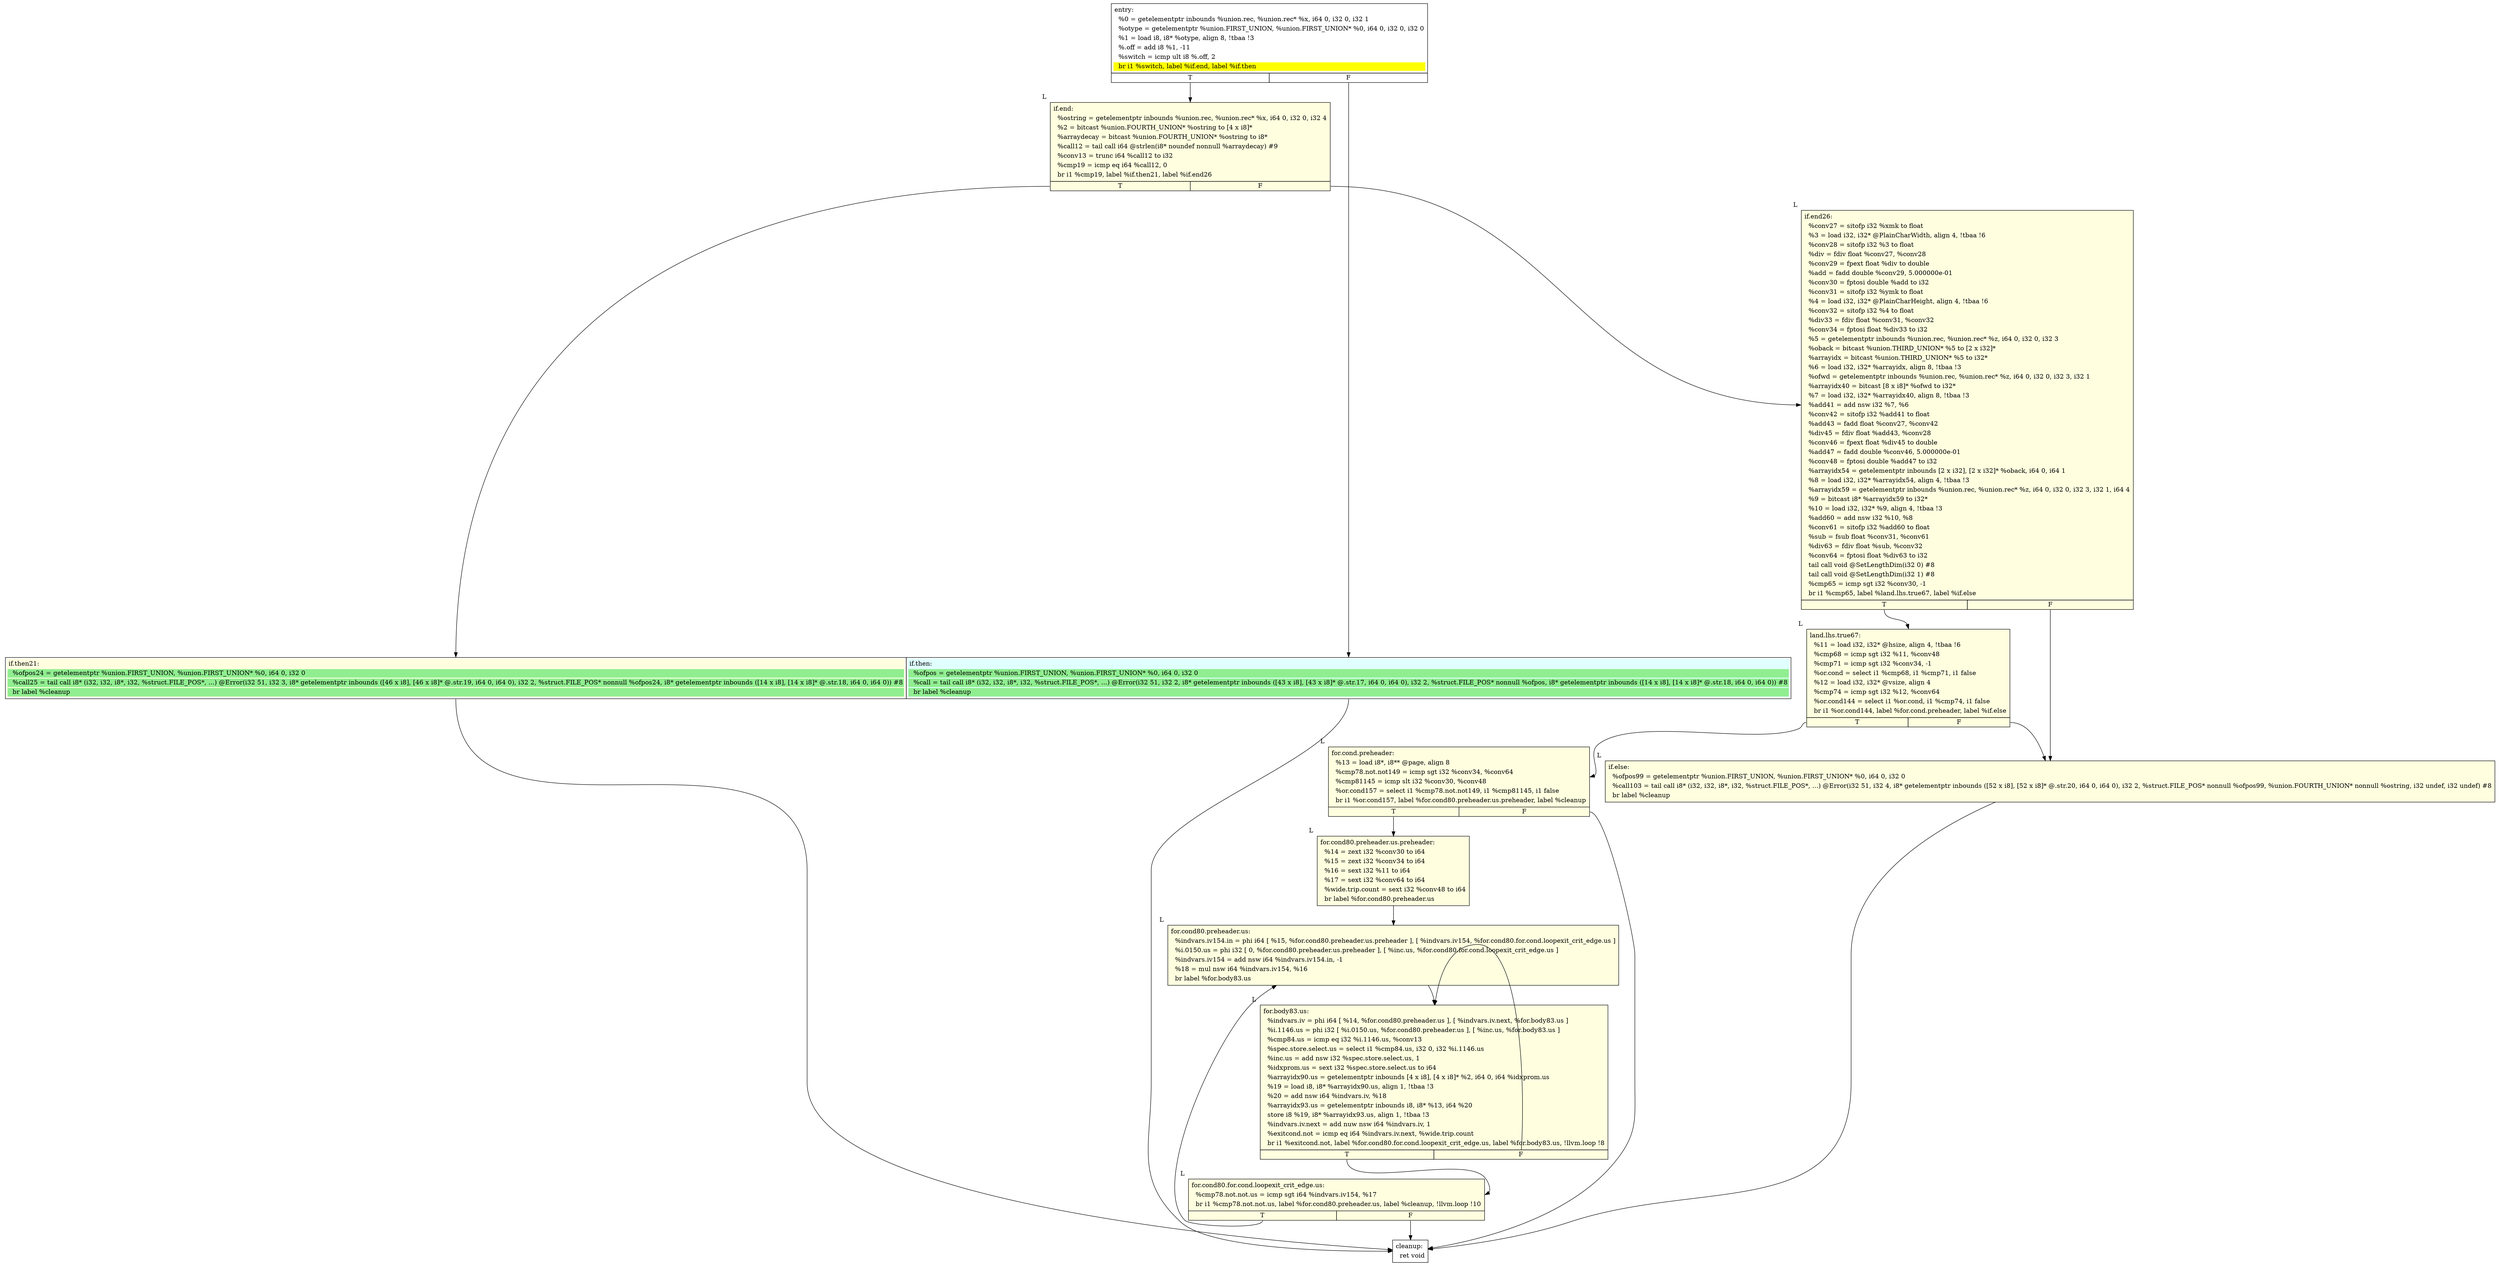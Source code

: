 digraph {
m_bb0 [shape = none, label  = <<table border="0" cellspacing="0">
<tr><td port="f1" border="1" colspan="2"><table bgcolor="LightYellow" border="0">
<tr><td align="left">if.then21:</td></tr>
<tr><td bgcolor="lightgreen" align="left">  %ofpos24 = getelementptr %union.FIRST_UNION, %union.FIRST_UNION* %0, i64 0, i32 0</td></tr>
<tr><td bgcolor="lightgreen" align="left">  %call25 = tail call i8* (i32, i32, i8*, i32, %struct.FILE_POS*, ...) @Error(i32 51, i32 3, i8* getelementptr inbounds ([46 x i8], [46 x i8]* @.str.19, i64 0, i64 0), i32 2, %struct.FILE_POS* nonnull %ofpos24, i8* getelementptr inbounds ([14 x i8], [14 x i8]* @.str.18, i64 0, i64 0)) #8</td></tr>
<tr><td bgcolor="lightgreen" align="left">  br label %cleanup</td></tr>
</table>
</td>
<td port="f2" border="1" colspan="2"><table bgcolor="LightCyan" border="0">
<tr><td align="left">if.then:</td></tr>
<tr><td bgcolor="lightgreen" align="left">  %ofpos = getelementptr %union.FIRST_UNION, %union.FIRST_UNION* %0, i64 0, i32 0</td></tr>
<tr><td bgcolor="lightgreen" align="left">  %call = tail call i8* (i32, i32, i8*, i32, %struct.FILE_POS*, ...) @Error(i32 51, i32 2, i8* getelementptr inbounds ([43 x i8], [43 x i8]* @.str.17, i64 0, i64 0), i32 2, %struct.FILE_POS* nonnull %ofpos, i8* getelementptr inbounds ([14 x i8], [14 x i8]* @.str.18, i64 0, i64 0)) #8</td></tr>
<tr><td bgcolor="lightgreen" align="left">  br label %cleanup</td></tr>
</table>
</td></tr>
</table>> ]
f_bb0 [shape = none, label  = <<table  border="0" cellspacing="0">
<tr><td port="f" border="1" colspan="2"><table border="0">
<tr><td align="left">entry:</td></tr>
<tr><td align="left">  %0 = getelementptr inbounds %union.rec, %union.rec* %x, i64 0, i32 0, i32 1</td></tr>
<tr><td align="left">  %otype = getelementptr %union.FIRST_UNION, %union.FIRST_UNION* %0, i64 0, i32 0, i32 0</td></tr>
<tr><td align="left">  %1 = load i8, i8* %otype, align 8, !tbaa !3</td></tr>
<tr><td align="left">  %.off = add i8 %1, -11</td></tr>
<tr><td align="left">  %switch = icmp ult i8 %.off, 2</td></tr>
<tr><td bgcolor="yellow" align="left">  br i1 %switch, label %if.end, label %if.then</td></tr>
</table>
</td></tr>
<tr><td border="1" port="fT">T</td><td border="1" port="fF">F</td></tr>
</table>> ]
f_bb1 [shape = none,  xlabel="L", label  = <<table  bgcolor="LightYellow"  border="0" cellspacing="0">
<tr><td port="f" border="1" colspan="2"><table border="0">
<tr><td align="left">if.end:</td></tr>
<tr><td align="left">  %ostring = getelementptr inbounds %union.rec, %union.rec* %x, i64 0, i32 0, i32 4</td></tr>
<tr><td align="left">  %2 = bitcast %union.FOURTH_UNION* %ostring to [4 x i8]*</td></tr>
<tr><td align="left">  %arraydecay = bitcast %union.FOURTH_UNION* %ostring to i8*</td></tr>
<tr><td align="left">  %call12 = tail call i64 @strlen(i8* noundef nonnull %arraydecay) #9</td></tr>
<tr><td align="left">  %conv13 = trunc i64 %call12 to i32</td></tr>
<tr><td align="left">  %cmp19 = icmp eq i64 %call12, 0</td></tr>
<tr><td align="left">  br i1 %cmp19, label %if.then21, label %if.end26</td></tr>
</table>
</td></tr>
<tr><td border="1" port="fT">T</td><td border="1" port="fF">F</td></tr>
</table>> ]
f_bb2 [shape = none,  xlabel="L", label  = <<table  bgcolor="LightYellow"  border="0" cellspacing="0">
<tr><td port="f" border="1" colspan="2"><table border="0">
<tr><td align="left">if.end26:</td></tr>
<tr><td align="left">  %conv27 = sitofp i32 %xmk to float</td></tr>
<tr><td align="left">  %3 = load i32, i32* @PlainCharWidth, align 4, !tbaa !6</td></tr>
<tr><td align="left">  %conv28 = sitofp i32 %3 to float</td></tr>
<tr><td align="left">  %div = fdiv float %conv27, %conv28</td></tr>
<tr><td align="left">  %conv29 = fpext float %div to double</td></tr>
<tr><td align="left">  %add = fadd double %conv29, 5.000000e-01</td></tr>
<tr><td align="left">  %conv30 = fptosi double %add to i32</td></tr>
<tr><td align="left">  %conv31 = sitofp i32 %ymk to float</td></tr>
<tr><td align="left">  %4 = load i32, i32* @PlainCharHeight, align 4, !tbaa !6</td></tr>
<tr><td align="left">  %conv32 = sitofp i32 %4 to float</td></tr>
<tr><td align="left">  %div33 = fdiv float %conv31, %conv32</td></tr>
<tr><td align="left">  %conv34 = fptosi float %div33 to i32</td></tr>
<tr><td align="left">  %5 = getelementptr inbounds %union.rec, %union.rec* %z, i64 0, i32 0, i32 3</td></tr>
<tr><td align="left">  %oback = bitcast %union.THIRD_UNION* %5 to [2 x i32]*</td></tr>
<tr><td align="left">  %arrayidx = bitcast %union.THIRD_UNION* %5 to i32*</td></tr>
<tr><td align="left">  %6 = load i32, i32* %arrayidx, align 8, !tbaa !3</td></tr>
<tr><td align="left">  %ofwd = getelementptr inbounds %union.rec, %union.rec* %z, i64 0, i32 0, i32 3, i32 1</td></tr>
<tr><td align="left">  %arrayidx40 = bitcast [8 x i8]* %ofwd to i32*</td></tr>
<tr><td align="left">  %7 = load i32, i32* %arrayidx40, align 8, !tbaa !3</td></tr>
<tr><td align="left">  %add41 = add nsw i32 %7, %6</td></tr>
<tr><td align="left">  %conv42 = sitofp i32 %add41 to float</td></tr>
<tr><td align="left">  %add43 = fadd float %conv27, %conv42</td></tr>
<tr><td align="left">  %div45 = fdiv float %add43, %conv28</td></tr>
<tr><td align="left">  %conv46 = fpext float %div45 to double</td></tr>
<tr><td align="left">  %add47 = fadd double %conv46, 5.000000e-01</td></tr>
<tr><td align="left">  %conv48 = fptosi double %add47 to i32</td></tr>
<tr><td align="left">  %arrayidx54 = getelementptr inbounds [2 x i32], [2 x i32]* %oback, i64 0, i64 1</td></tr>
<tr><td align="left">  %8 = load i32, i32* %arrayidx54, align 4, !tbaa !3</td></tr>
<tr><td align="left">  %arrayidx59 = getelementptr inbounds %union.rec, %union.rec* %z, i64 0, i32 0, i32 3, i32 1, i64 4</td></tr>
<tr><td align="left">  %9 = bitcast i8* %arrayidx59 to i32*</td></tr>
<tr><td align="left">  %10 = load i32, i32* %9, align 4, !tbaa !3</td></tr>
<tr><td align="left">  %add60 = add nsw i32 %10, %8</td></tr>
<tr><td align="left">  %conv61 = sitofp i32 %add60 to float</td></tr>
<tr><td align="left">  %sub = fsub float %conv31, %conv61</td></tr>
<tr><td align="left">  %div63 = fdiv float %sub, %conv32</td></tr>
<tr><td align="left">  %conv64 = fptosi float %div63 to i32</td></tr>
<tr><td align="left">  tail call void @SetLengthDim(i32 0) #8</td></tr>
<tr><td align="left">  tail call void @SetLengthDim(i32 1) #8</td></tr>
<tr><td align="left">  %cmp65 = icmp sgt i32 %conv30, -1</td></tr>
<tr><td align="left">  br i1 %cmp65, label %land.lhs.true67, label %if.else</td></tr>
</table>
</td></tr>
<tr><td border="1" port="fT">T</td><td border="1" port="fF">F</td></tr>
</table>> ]
f_bb3 [shape = none,  xlabel="L", label  = <<table  bgcolor="LightYellow"  border="0" cellspacing="0">
<tr><td port="f" border="1" colspan="2"><table border="0">
<tr><td align="left">land.lhs.true67:</td></tr>
<tr><td align="left">  %11 = load i32, i32* @hsize, align 4, !tbaa !6</td></tr>
<tr><td align="left">  %cmp68 = icmp sgt i32 %11, %conv48</td></tr>
<tr><td align="left">  %cmp71 = icmp sgt i32 %conv34, -1</td></tr>
<tr><td align="left">  %or.cond = select i1 %cmp68, i1 %cmp71, i1 false</td></tr>
<tr><td align="left">  %12 = load i32, i32* @vsize, align 4</td></tr>
<tr><td align="left">  %cmp74 = icmp sgt i32 %12, %conv64</td></tr>
<tr><td align="left">  %or.cond144 = select i1 %or.cond, i1 %cmp74, i1 false</td></tr>
<tr><td align="left">  br i1 %or.cond144, label %for.cond.preheader, label %if.else</td></tr>
</table>
</td></tr>
<tr><td border="1" port="fT">T</td><td border="1" port="fF">F</td></tr>
</table>> ]
f_bb4 [shape = none,  xlabel="L", label  = <<table  bgcolor="LightYellow"  border="0" cellspacing="0">
<tr><td port="f" border="1" colspan="2"><table border="0">
<tr><td align="left">for.cond.preheader:</td></tr>
<tr><td align="left">  %13 = load i8*, i8** @page, align 8</td></tr>
<tr><td align="left">  %cmp78.not.not149 = icmp sgt i32 %conv34, %conv64</td></tr>
<tr><td align="left">  %cmp81145 = icmp slt i32 %conv30, %conv48</td></tr>
<tr><td align="left">  %or.cond157 = select i1 %cmp78.not.not149, i1 %cmp81145, i1 false</td></tr>
<tr><td align="left">  br i1 %or.cond157, label %for.cond80.preheader.us.preheader, label %cleanup</td></tr>
</table>
</td></tr>
<tr><td border="1" port="fT">T</td><td border="1" port="fF">F</td></tr>
</table>> ]
f_bb5 [shape = none,  xlabel="L", label  = <<table  bgcolor="LightYellow"  border="0" cellspacing="0">
<tr><td port="f" border="1"><table border="0">
<tr><td align="left">for.cond80.preheader.us.preheader:</td></tr>
<tr><td align="left">  %14 = zext i32 %conv30 to i64</td></tr>
<tr><td align="left">  %15 = zext i32 %conv34 to i64</td></tr>
<tr><td align="left">  %16 = sext i32 %11 to i64</td></tr>
<tr><td align="left">  %17 = sext i32 %conv64 to i64</td></tr>
<tr><td align="left">  %wide.trip.count = sext i32 %conv48 to i64</td></tr>
<tr><td align="left">  br label %for.cond80.preheader.us</td></tr>
</table>
</td></tr>
</table>> ]
f_bb6 [shape = none,  xlabel="L", label  = <<table  bgcolor="LightYellow"  border="0" cellspacing="0">
<tr><td port="f" border="1"><table border="0">
<tr><td align="left">for.cond80.preheader.us:</td></tr>
<tr><td align="left">  %indvars.iv154.in = phi i64 [ %15, %for.cond80.preheader.us.preheader ], [ %indvars.iv154, %for.cond80.for.cond.loopexit_crit_edge.us ]</td></tr>
<tr><td align="left">  %i.0150.us = phi i32 [ 0, %for.cond80.preheader.us.preheader ], [ %inc.us, %for.cond80.for.cond.loopexit_crit_edge.us ]</td></tr>
<tr><td align="left">  %indvars.iv154 = add nsw i64 %indvars.iv154.in, -1</td></tr>
<tr><td align="left">  %18 = mul nsw i64 %indvars.iv154, %16</td></tr>
<tr><td align="left">  br label %for.body83.us</td></tr>
</table>
</td></tr>
</table>> ]
f_bb7 [shape = none,  xlabel="L", label  = <<table  bgcolor="LightYellow"  border="0" cellspacing="0">
<tr><td port="f" border="1" colspan="2"><table border="0">
<tr><td align="left">for.body83.us:</td></tr>
<tr><td align="left">  %indvars.iv = phi i64 [ %14, %for.cond80.preheader.us ], [ %indvars.iv.next, %for.body83.us ]</td></tr>
<tr><td align="left">  %i.1146.us = phi i32 [ %i.0150.us, %for.cond80.preheader.us ], [ %inc.us, %for.body83.us ]</td></tr>
<tr><td align="left">  %cmp84.us = icmp eq i32 %i.1146.us, %conv13</td></tr>
<tr><td align="left">  %spec.store.select.us = select i1 %cmp84.us, i32 0, i32 %i.1146.us</td></tr>
<tr><td align="left">  %inc.us = add nsw i32 %spec.store.select.us, 1</td></tr>
<tr><td align="left">  %idxprom.us = sext i32 %spec.store.select.us to i64</td></tr>
<tr><td align="left">  %arrayidx90.us = getelementptr inbounds [4 x i8], [4 x i8]* %2, i64 0, i64 %idxprom.us</td></tr>
<tr><td align="left">  %19 = load i8, i8* %arrayidx90.us, align 1, !tbaa !3</td></tr>
<tr><td align="left">  %20 = add nsw i64 %indvars.iv, %18</td></tr>
<tr><td align="left">  %arrayidx93.us = getelementptr inbounds i8, i8* %13, i64 %20</td></tr>
<tr><td align="left">  store i8 %19, i8* %arrayidx93.us, align 1, !tbaa !3</td></tr>
<tr><td align="left">  %indvars.iv.next = add nuw nsw i64 %indvars.iv, 1</td></tr>
<tr><td align="left">  %exitcond.not = icmp eq i64 %indvars.iv.next, %wide.trip.count</td></tr>
<tr><td align="left">  br i1 %exitcond.not, label %for.cond80.for.cond.loopexit_crit_edge.us, label %for.body83.us, !llvm.loop !8</td></tr>
</table>
</td></tr>
<tr><td border="1" port="fT">T</td><td border="1" port="fF">F</td></tr>
</table>> ]
f_bb8 [shape = none,  xlabel="L", label  = <<table  bgcolor="LightYellow"  border="0" cellspacing="0">
<tr><td port="f" border="1" colspan="2"><table border="0">
<tr><td align="left">for.cond80.for.cond.loopexit_crit_edge.us:</td></tr>
<tr><td align="left">  %cmp78.not.not.us = icmp sgt i64 %indvars.iv154, %17</td></tr>
<tr><td align="left">  br i1 %cmp78.not.not.us, label %for.cond80.preheader.us, label %cleanup, !llvm.loop !10</td></tr>
</table>
</td></tr>
<tr><td border="1" port="fT">T</td><td border="1" port="fF">F</td></tr>
</table>> ]
f_bb9 [shape = none,  xlabel="L", label  = <<table  bgcolor="LightYellow"  border="0" cellspacing="0">
<tr><td port="f" border="1"><table border="0">
<tr><td align="left">if.else:</td></tr>
<tr><td align="left">  %ofpos99 = getelementptr %union.FIRST_UNION, %union.FIRST_UNION* %0, i64 0, i32 0</td></tr>
<tr><td align="left">  %call103 = tail call i8* (i32, i32, i8*, i32, %struct.FILE_POS*, ...) @Error(i32 51, i32 4, i8* getelementptr inbounds ([52 x i8], [52 x i8]* @.str.20, i64 0, i64 0), i32 2, %struct.FILE_POS* nonnull %ofpos99, %union.FOURTH_UNION* nonnull %ostring, i32 undef, i32 undef) #8</td></tr>
<tr><td align="left">  br label %cleanup</td></tr>
</table>
</td></tr>
</table>> ]
f_bb10 [shape = none, label  = <<table  border="0" cellspacing="0">
<tr><td port="f" border="1"><table border="0">
<tr><td align="left">cleanup:</td></tr>
<tr><td align="left">  ret void</td></tr>
</table>
</td></tr>
</table>> ]
f_bb0:fT -> f_bb1:f
f_bb0:fF -> m_bb0:f2
m_bb0:f2 -> f_bb10:f
f_bb1:fT -> m_bb0:f1
f_bb1:fF -> f_bb2:f
m_bb0:f1 -> f_bb10:f
f_bb2:fT -> f_bb3:f
f_bb2:fF -> f_bb9:f
f_bb3:fT -> f_bb4:f
f_bb3:fF -> f_bb9:f
f_bb4:fT -> f_bb5:f
f_bb4:fF -> f_bb10:f
f_bb5:f -> f_bb6:f
f_bb6:f -> f_bb7:f
f_bb7:fT -> f_bb8:f
f_bb7:fF -> f_bb7:f
f_bb8:fT -> f_bb6:f
f_bb8:fF -> f_bb10:f
f_bb9:f -> f_bb10:f
}

